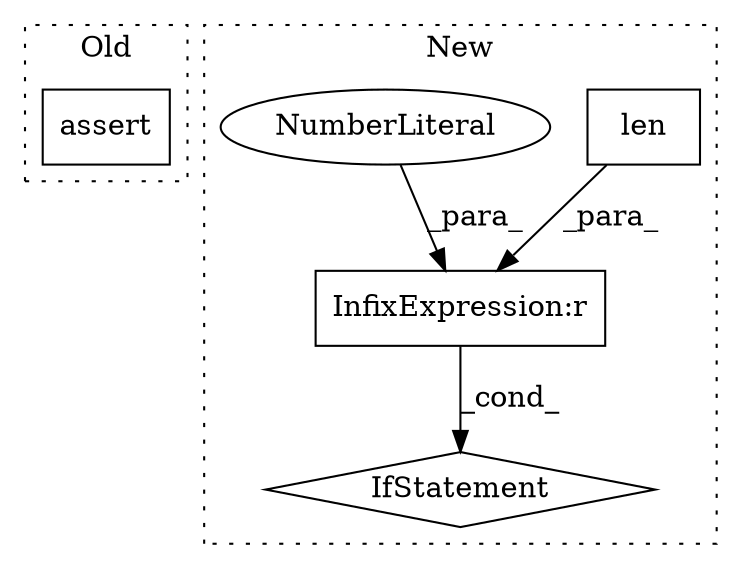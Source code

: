 digraph G {
subgraph cluster0 {
1 [label="assert" a="6" s="5883" l="7" shape="box"];
label = "Old";
style="dotted";
}
subgraph cluster1 {
2 [label="len" a="32" s="7003,7026" l="4,1" shape="box"];
3 [label="InfixExpression:r" a="27" s="7027" l="4" shape="box"];
4 [label="NumberLiteral" a="34" s="7031" l="1" shape="ellipse"];
5 [label="IfStatement" a="25" s="6999,7032" l="4,2" shape="diamond"];
label = "New";
style="dotted";
}
2 -> 3 [label="_para_"];
3 -> 5 [label="_cond_"];
4 -> 3 [label="_para_"];
}